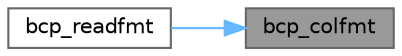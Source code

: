 digraph "bcp_colfmt"
{
 // LATEX_PDF_SIZE
  bgcolor="transparent";
  edge [fontname=Helvetica,fontsize=10,labelfontname=Helvetica,labelfontsize=10];
  node [fontname=Helvetica,fontsize=10,shape=box,height=0.2,width=0.4];
  rankdir="RL";
  Node1 [id="Node000001",label="bcp_colfmt",height=0.2,width=0.4,color="gray40", fillcolor="grey60", style="filled", fontcolor="black",tooltip="Specify the format of a datafile prior to writing to a table."];
  Node1 -> Node2 [id="edge1_Node000001_Node000002",dir="back",color="steelblue1",style="solid",tooltip=" "];
  Node2 [id="Node000002",label="bcp_readfmt",height=0.2,width=0.4,color="grey40", fillcolor="white", style="filled",URL="$a00577.html#ga963c5e38bca7668afc57f5cc123d10fb",tooltip="Read a format definition file."];
}
